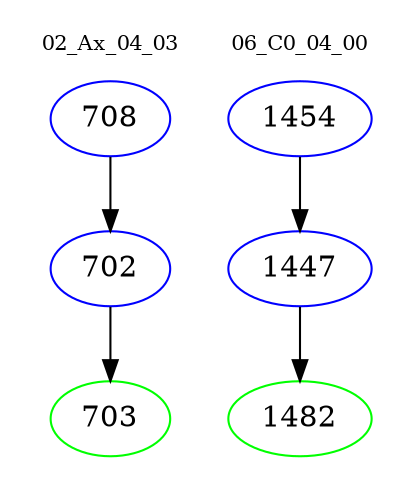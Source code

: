 digraph{
subgraph cluster_0 {
color = white
label = "02_Ax_04_03";
fontsize=10;
T0_708 [label="708", color="blue"]
T0_708 -> T0_702 [color="black"]
T0_702 [label="702", color="blue"]
T0_702 -> T0_703 [color="black"]
T0_703 [label="703", color="green"]
}
subgraph cluster_1 {
color = white
label = "06_C0_04_00";
fontsize=10;
T1_1454 [label="1454", color="blue"]
T1_1454 -> T1_1447 [color="black"]
T1_1447 [label="1447", color="blue"]
T1_1447 -> T1_1482 [color="black"]
T1_1482 [label="1482", color="green"]
}
}
